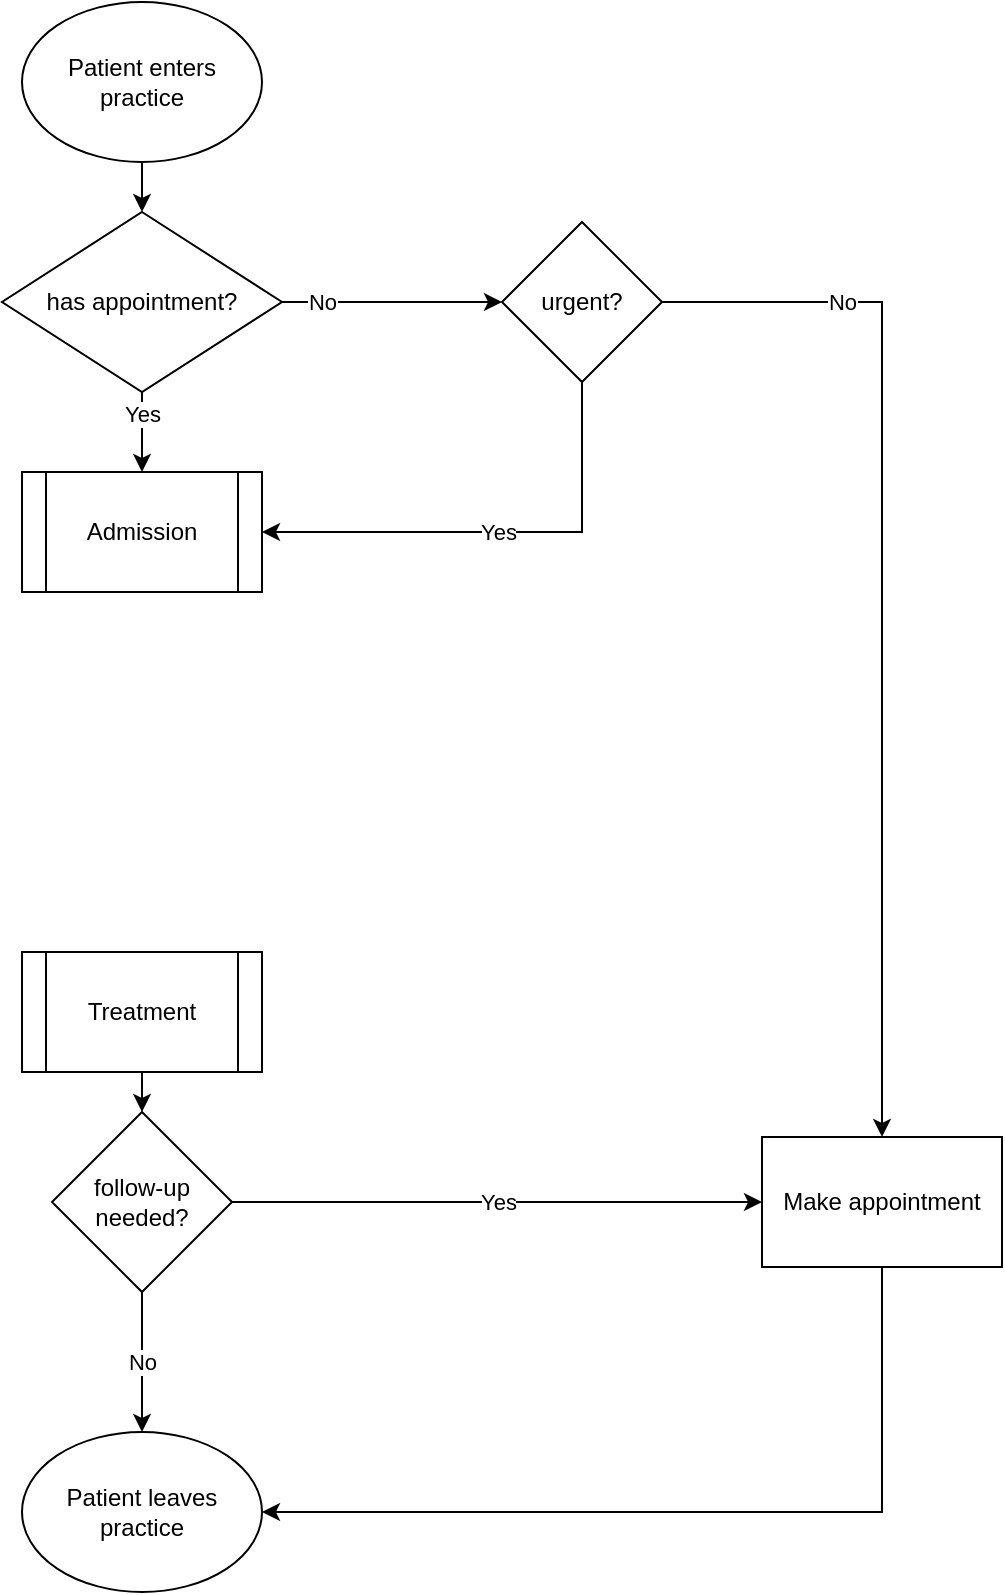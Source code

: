 <mxfile version="19.0.3" type="device"><diagram name="Page-1" id="edf60f1a-56cd-e834-aa8a-f176f3a09ee4"><mxGraphModel dx="1110" dy="2732" grid="1" gridSize="10" guides="1" tooltips="1" connect="1" arrows="1" fold="1" page="1" pageScale="1" pageWidth="1100" pageHeight="850" background="none" math="0" shadow="0"><root><mxCell id="0"/><mxCell id="1" parent="0"/><mxCell id="yjIE8iP89vh9_-nVe0p6-5" style="edgeStyle=orthogonalEdgeStyle;rounded=0;orthogonalLoop=1;jettySize=auto;html=1;" parent="1" source="yjIE8iP89vh9_-nVe0p6-3" target="yjIE8iP89vh9_-nVe0p6-4" edge="1"><mxGeometry relative="1" as="geometry"/></mxCell><mxCell id="yjIE8iP89vh9_-nVe0p6-3" value="Patient enters practice" style="ellipse;whiteSpace=wrap;html=1;" parent="1" vertex="1"><mxGeometry x="110" y="-1315" width="120" height="80" as="geometry"/></mxCell><mxCell id="yjIE8iP89vh9_-nVe0p6-9" value="No" style="edgeStyle=orthogonalEdgeStyle;rounded=0;orthogonalLoop=1;jettySize=auto;html=1;" parent="1" source="yjIE8iP89vh9_-nVe0p6-4" target="yjIE8iP89vh9_-nVe0p6-8" edge="1"><mxGeometry x="-0.636" relative="1" as="geometry"><mxPoint as="offset"/></mxGeometry></mxCell><mxCell id="yjIE8iP89vh9_-nVe0p6-16" value="Yes" style="edgeStyle=orthogonalEdgeStyle;rounded=0;orthogonalLoop=1;jettySize=auto;html=1;entryX=0.5;entryY=0;entryDx=0;entryDy=0;" parent="1" source="yjIE8iP89vh9_-nVe0p6-4" target="yjIE8iP89vh9_-nVe0p6-26" edge="1"><mxGeometry x="-0.467" relative="1" as="geometry"><mxPoint x="170" y="-1045" as="targetPoint"/><mxPoint as="offset"/></mxGeometry></mxCell><mxCell id="yjIE8iP89vh9_-nVe0p6-4" value="has appointment?" style="rhombus;whiteSpace=wrap;html=1;" parent="1" vertex="1"><mxGeometry x="100" y="-1210" width="140" height="90" as="geometry"/></mxCell><mxCell id="yjIE8iP89vh9_-nVe0p6-11" value="&lt;div&gt;No&lt;/div&gt;" style="edgeStyle=orthogonalEdgeStyle;rounded=0;orthogonalLoop=1;jettySize=auto;html=1;" parent="1" source="yjIE8iP89vh9_-nVe0p6-8" target="yjIE8iP89vh9_-nVe0p6-10" edge="1"><mxGeometry x="-0.66" relative="1" as="geometry"><mxPoint as="offset"/></mxGeometry></mxCell><mxCell id="yjIE8iP89vh9_-nVe0p6-24" value="Yes" style="edgeStyle=orthogonalEdgeStyle;rounded=0;orthogonalLoop=1;jettySize=auto;html=1;exitX=0.5;exitY=1;exitDx=0;exitDy=0;entryX=1;entryY=0.5;entryDx=0;entryDy=0;" parent="1" source="yjIE8iP89vh9_-nVe0p6-8" target="yjIE8iP89vh9_-nVe0p6-26" edge="1"><mxGeometry relative="1" as="geometry"><mxPoint x="230" y="-1015" as="targetPoint"/></mxGeometry></mxCell><mxCell id="yjIE8iP89vh9_-nVe0p6-8" value="urgent?" style="rhombus;whiteSpace=wrap;html=1;" parent="1" vertex="1"><mxGeometry x="350" y="-1205" width="80" height="80" as="geometry"/></mxCell><mxCell id="yjIE8iP89vh9_-nVe0p6-20" style="edgeStyle=orthogonalEdgeStyle;rounded=0;orthogonalLoop=1;jettySize=auto;html=1;exitX=0.5;exitY=1;exitDx=0;exitDy=0;entryX=1;entryY=0.5;entryDx=0;entryDy=0;" parent="1" source="yjIE8iP89vh9_-nVe0p6-10" target="yjIE8iP89vh9_-nVe0p6-12" edge="1"><mxGeometry relative="1" as="geometry"/></mxCell><mxCell id="yjIE8iP89vh9_-nVe0p6-10" value="Make appointment" style="whiteSpace=wrap;html=1;" parent="1" vertex="1"><mxGeometry x="480" y="-747.5" width="120" height="65" as="geometry"/></mxCell><mxCell id="yjIE8iP89vh9_-nVe0p6-12" value="Patient leaves practice" style="ellipse;whiteSpace=wrap;html=1;" parent="1" vertex="1"><mxGeometry x="110" y="-600" width="120" height="80" as="geometry"/></mxCell><mxCell id="yjIE8iP89vh9_-nVe0p6-19" style="edgeStyle=orthogonalEdgeStyle;rounded=0;orthogonalLoop=1;jettySize=auto;html=1;exitX=0.5;exitY=1;exitDx=0;exitDy=0;entryX=0.5;entryY=0;entryDx=0;entryDy=0;" parent="1" source="yjIE8iP89vh9_-nVe0p6-25" target="yjIE8iP89vh9_-nVe0p6-21" edge="1"><mxGeometry relative="1" as="geometry"><mxPoint x="170" y="-805" as="sourcePoint"/></mxGeometry></mxCell><mxCell id="yjIE8iP89vh9_-nVe0p6-22" value="Yes" style="edgeStyle=orthogonalEdgeStyle;rounded=0;orthogonalLoop=1;jettySize=auto;html=1;exitX=1;exitY=0.5;exitDx=0;exitDy=0;entryX=0;entryY=0.5;entryDx=0;entryDy=0;" parent="1" source="yjIE8iP89vh9_-nVe0p6-21" target="yjIE8iP89vh9_-nVe0p6-10" edge="1"><mxGeometry relative="1" as="geometry"/></mxCell><mxCell id="yjIE8iP89vh9_-nVe0p6-23" value="No" style="edgeStyle=orthogonalEdgeStyle;rounded=0;orthogonalLoop=1;jettySize=auto;html=1;exitX=0.5;exitY=1;exitDx=0;exitDy=0;" parent="1" source="yjIE8iP89vh9_-nVe0p6-21" target="yjIE8iP89vh9_-nVe0p6-12" edge="1"><mxGeometry relative="1" as="geometry"/></mxCell><mxCell id="yjIE8iP89vh9_-nVe0p6-21" value="follow-up needed?" style="rhombus;whiteSpace=wrap;html=1;" parent="1" vertex="1"><mxGeometry x="125" y="-760" width="90" height="90" as="geometry"/></mxCell><mxCell id="yjIE8iP89vh9_-nVe0p6-25" value="Treatment" style="shape=process;whiteSpace=wrap;html=1;backgroundOutline=1;" parent="1" vertex="1"><mxGeometry x="110" y="-840" width="120" height="60" as="geometry"/></mxCell><mxCell id="yjIE8iP89vh9_-nVe0p6-26" value="Admission" style="shape=process;whiteSpace=wrap;html=1;backgroundOutline=1;" parent="1" vertex="1"><mxGeometry x="110" y="-1080" width="120" height="60" as="geometry"/></mxCell></root></mxGraphModel></diagram></mxfile>